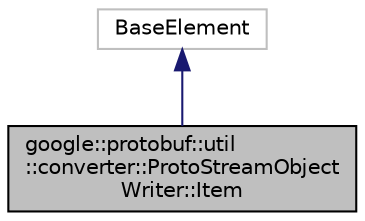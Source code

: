 digraph "google::protobuf::util::converter::ProtoStreamObjectWriter::Item"
{
 // LATEX_PDF_SIZE
  edge [fontname="Helvetica",fontsize="10",labelfontname="Helvetica",labelfontsize="10"];
  node [fontname="Helvetica",fontsize="10",shape=record];
  Node1 [label="google::protobuf::util\l::converter::ProtoStreamObject\lWriter::Item",height=0.2,width=0.4,color="black", fillcolor="grey75", style="filled", fontcolor="black",tooltip=" "];
  Node2 -> Node1 [dir="back",color="midnightblue",fontsize="10",style="solid",fontname="Helvetica"];
  Node2 [label="BaseElement",height=0.2,width=0.4,color="grey75", fillcolor="white", style="filled",tooltip=" "];
}
